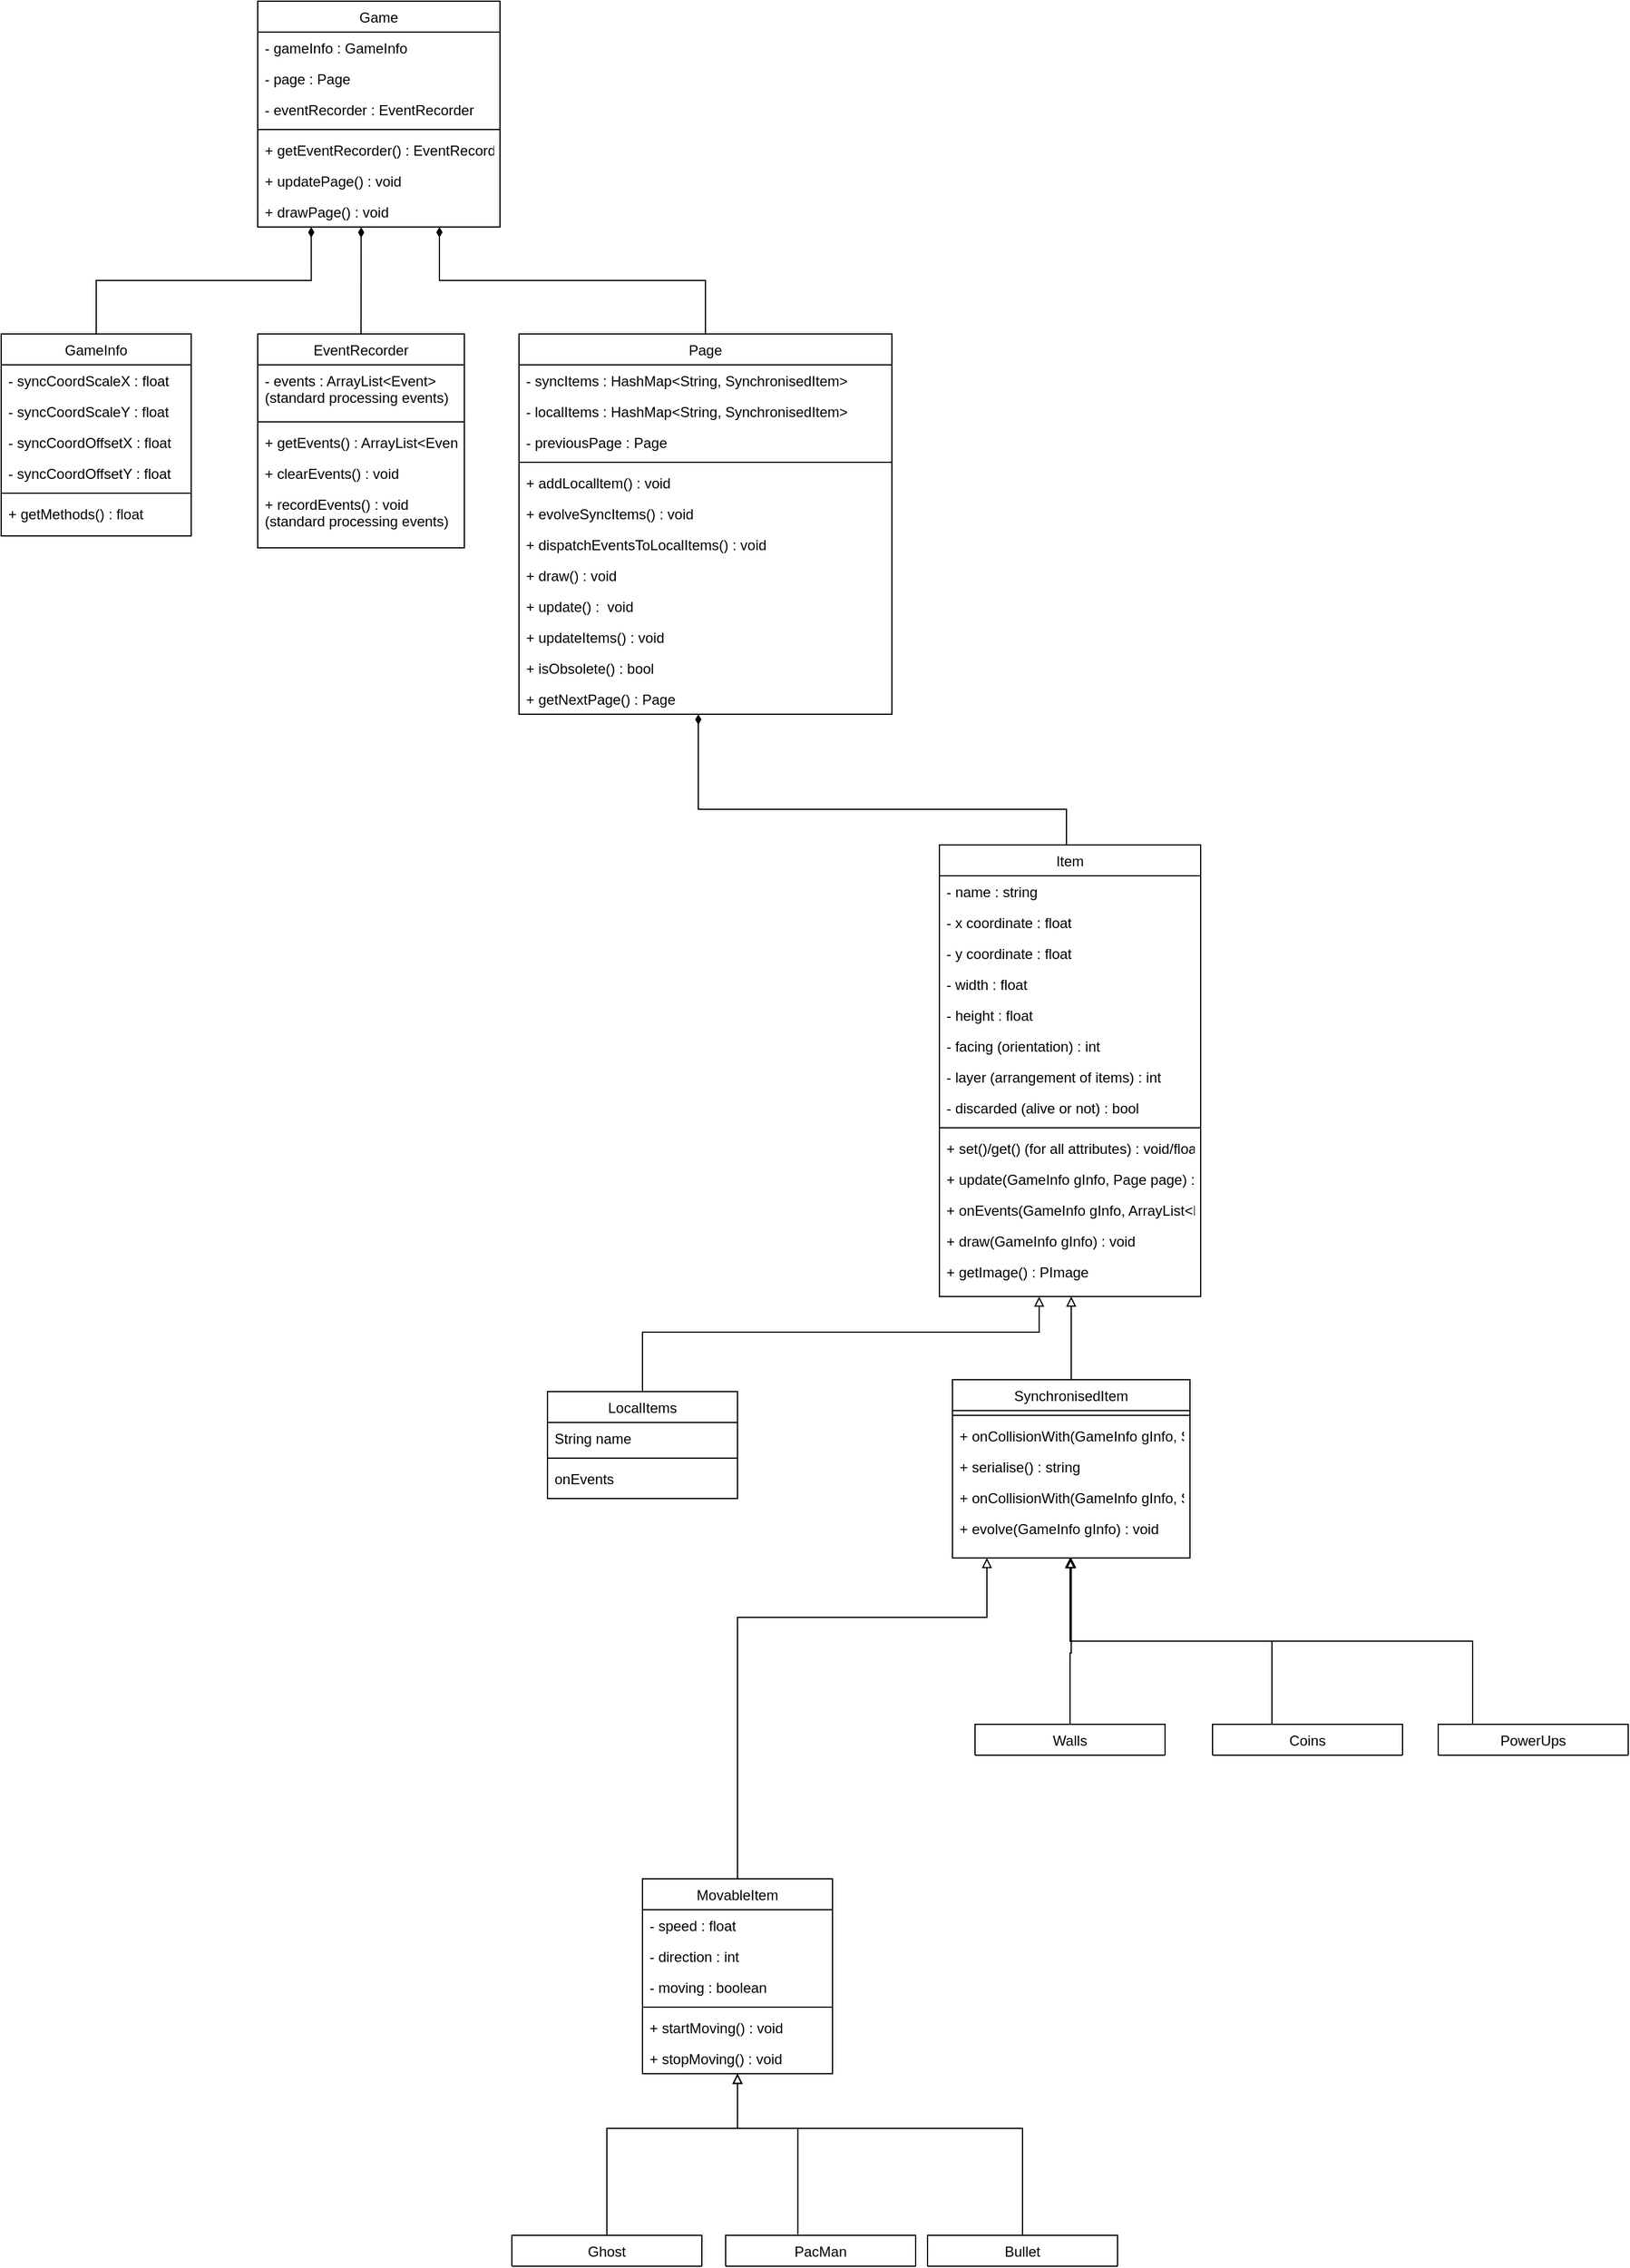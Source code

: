 <mxfile version="24.3.1" type="device">
  <diagram id="C5RBs43oDa-KdzZeNtuy" name="Page-1">
    <mxGraphModel dx="1026" dy="1770" grid="1" gridSize="10" guides="1" tooltips="1" connect="1" arrows="1" fold="1" page="1" pageScale="1" pageWidth="827" pageHeight="1169" math="0" shadow="0">
      <root>
        <mxCell id="WIyWlLk6GJQsqaUBKTNV-0" />
        <mxCell id="WIyWlLk6GJQsqaUBKTNV-1" parent="WIyWlLk6GJQsqaUBKTNV-0" />
        <mxCell id="zkfFHV4jXpPFQw0GAbJ--17" value="Item" style="swimlane;fontStyle=0;align=center;verticalAlign=top;childLayout=stackLayout;horizontal=1;startSize=26;horizontalStack=0;resizeParent=1;resizeLast=0;collapsible=1;marginBottom=0;rounded=0;shadow=0;strokeWidth=1;" parent="WIyWlLk6GJQsqaUBKTNV-1" vertex="1">
          <mxGeometry x="1030" y="60" width="220" height="380" as="geometry">
            <mxRectangle x="550" y="140" width="160" height="26" as="alternateBounds" />
          </mxGeometry>
        </mxCell>
        <mxCell id="zkfFHV4jXpPFQw0GAbJ--18" value="- name : string" style="text;align=left;verticalAlign=top;spacingLeft=4;spacingRight=4;overflow=hidden;rotatable=0;points=[[0,0.5],[1,0.5]];portConstraint=eastwest;" parent="zkfFHV4jXpPFQw0GAbJ--17" vertex="1">
          <mxGeometry y="26" width="220" height="26" as="geometry" />
        </mxCell>
        <mxCell id="zkfFHV4jXpPFQw0GAbJ--19" value="- x coordinate : float " style="text;align=left;verticalAlign=top;spacingLeft=4;spacingRight=4;overflow=hidden;rotatable=0;points=[[0,0.5],[1,0.5]];portConstraint=eastwest;rounded=0;shadow=0;html=0;" parent="zkfFHV4jXpPFQw0GAbJ--17" vertex="1">
          <mxGeometry y="52" width="220" height="26" as="geometry" />
        </mxCell>
        <mxCell id="zkfFHV4jXpPFQw0GAbJ--20" value="- y coordinate : float " style="text;align=left;verticalAlign=top;spacingLeft=4;spacingRight=4;overflow=hidden;rotatable=0;points=[[0,0.5],[1,0.5]];portConstraint=eastwest;rounded=0;shadow=0;html=0;" parent="zkfFHV4jXpPFQw0GAbJ--17" vertex="1">
          <mxGeometry y="78" width="220" height="26" as="geometry" />
        </mxCell>
        <mxCell id="zkfFHV4jXpPFQw0GAbJ--21" value="- width : float " style="text;align=left;verticalAlign=top;spacingLeft=4;spacingRight=4;overflow=hidden;rotatable=0;points=[[0,0.5],[1,0.5]];portConstraint=eastwest;rounded=0;shadow=0;html=0;" parent="zkfFHV4jXpPFQw0GAbJ--17" vertex="1">
          <mxGeometry y="104" width="220" height="26" as="geometry" />
        </mxCell>
        <mxCell id="zkfFHV4jXpPFQw0GAbJ--22" value="- height : float " style="text;align=left;verticalAlign=top;spacingLeft=4;spacingRight=4;overflow=hidden;rotatable=0;points=[[0,0.5],[1,0.5]];portConstraint=eastwest;rounded=0;shadow=0;html=0;" parent="zkfFHV4jXpPFQw0GAbJ--17" vertex="1">
          <mxGeometry y="130" width="220" height="26" as="geometry" />
        </mxCell>
        <mxCell id="zkfFHV4jXpPFQw0GAbJ--24" value="- facing (orientation) : int" style="text;align=left;verticalAlign=top;spacingLeft=4;spacingRight=4;overflow=hidden;rotatable=0;points=[[0,0.5],[1,0.5]];portConstraint=eastwest;" parent="zkfFHV4jXpPFQw0GAbJ--17" vertex="1">
          <mxGeometry y="156" width="220" height="26" as="geometry" />
        </mxCell>
        <mxCell id="zkfFHV4jXpPFQw0GAbJ--25" value="- layer (arrangement of items) : int" style="text;align=left;verticalAlign=top;spacingLeft=4;spacingRight=4;overflow=hidden;rotatable=0;points=[[0,0.5],[1,0.5]];portConstraint=eastwest;" parent="zkfFHV4jXpPFQw0GAbJ--17" vertex="1">
          <mxGeometry y="182" width="220" height="26" as="geometry" />
        </mxCell>
        <mxCell id="ORnu3aRttTeNHFViGqqr-1" value="- discarded (alive or not) : bool" style="text;align=left;verticalAlign=top;spacingLeft=4;spacingRight=4;overflow=hidden;rotatable=0;points=[[0,0.5],[1,0.5]];portConstraint=eastwest;rounded=0;shadow=0;html=0;" parent="zkfFHV4jXpPFQw0GAbJ--17" vertex="1">
          <mxGeometry y="208" width="220" height="26" as="geometry" />
        </mxCell>
        <mxCell id="zkfFHV4jXpPFQw0GAbJ--23" value="" style="line;html=1;strokeWidth=1;align=left;verticalAlign=middle;spacingTop=-1;spacingLeft=3;spacingRight=3;rotatable=0;labelPosition=right;points=[];portConstraint=eastwest;" parent="zkfFHV4jXpPFQw0GAbJ--17" vertex="1">
          <mxGeometry y="234" width="220" height="8" as="geometry" />
        </mxCell>
        <mxCell id="ORnu3aRttTeNHFViGqqr-2" value="+ set()/get() (for all attributes) : void/float" style="text;align=left;verticalAlign=top;spacingLeft=4;spacingRight=4;overflow=hidden;rotatable=0;points=[[0,0.5],[1,0.5]];portConstraint=eastwest;rounded=0;shadow=0;html=0;" parent="zkfFHV4jXpPFQw0GAbJ--17" vertex="1">
          <mxGeometry y="242" width="220" height="26" as="geometry" />
        </mxCell>
        <mxCell id="ORnu3aRttTeNHFViGqqr-3" value="+ update(GameInfo gInfo, Page page) : void&#xa;" style="text;align=left;verticalAlign=top;spacingLeft=4;spacingRight=4;overflow=hidden;rotatable=0;points=[[0,0.5],[1,0.5]];portConstraint=eastwest;rounded=0;shadow=0;html=0;" parent="zkfFHV4jXpPFQw0GAbJ--17" vertex="1">
          <mxGeometry y="268" width="220" height="26" as="geometry" />
        </mxCell>
        <mxCell id="ORnu3aRttTeNHFViGqqr-4" value="+ onEvents(GameInfo gInfo, ArrayList&lt;Event&gt; events) : void" style="text;align=left;verticalAlign=top;spacingLeft=4;spacingRight=4;overflow=hidden;rotatable=0;points=[[0,0.5],[1,0.5]];portConstraint=eastwest;rounded=0;shadow=0;html=0;" parent="zkfFHV4jXpPFQw0GAbJ--17" vertex="1">
          <mxGeometry y="294" width="220" height="26" as="geometry" />
        </mxCell>
        <mxCell id="ORnu3aRttTeNHFViGqqr-5" value="+ draw(GameInfo gInfo) : void" style="text;align=left;verticalAlign=top;spacingLeft=4;spacingRight=4;overflow=hidden;rotatable=0;points=[[0,0.5],[1,0.5]];portConstraint=eastwest;rounded=0;shadow=0;html=0;" parent="zkfFHV4jXpPFQw0GAbJ--17" vertex="1">
          <mxGeometry y="320" width="220" height="26" as="geometry" />
        </mxCell>
        <mxCell id="ORnu3aRttTeNHFViGqqr-34" value="+ getImage() : PImage" style="text;align=left;verticalAlign=top;spacingLeft=4;spacingRight=4;overflow=hidden;rotatable=0;points=[[0,0.5],[1,0.5]];portConstraint=eastwest;rounded=0;shadow=0;html=0;" parent="zkfFHV4jXpPFQw0GAbJ--17" vertex="1">
          <mxGeometry y="346" width="220" height="34" as="geometry" />
        </mxCell>
        <mxCell id="ORnu3aRttTeNHFViGqqr-35" value="LocalItems" style="swimlane;fontStyle=0;align=center;verticalAlign=top;childLayout=stackLayout;horizontal=1;startSize=26;horizontalStack=0;resizeParent=1;resizeLast=0;collapsible=1;marginBottom=0;rounded=0;shadow=0;strokeWidth=1;" parent="WIyWlLk6GJQsqaUBKTNV-1" vertex="1">
          <mxGeometry x="700" y="520" width="160" height="90" as="geometry">
            <mxRectangle x="550" y="140" width="160" height="26" as="alternateBounds" />
          </mxGeometry>
        </mxCell>
        <mxCell id="ORnu3aRttTeNHFViGqqr-36" value="String name" style="text;align=left;verticalAlign=top;spacingLeft=4;spacingRight=4;overflow=hidden;rotatable=0;points=[[0,0.5],[1,0.5]];portConstraint=eastwest;" parent="ORnu3aRttTeNHFViGqqr-35" vertex="1">
          <mxGeometry y="26" width="160" height="26" as="geometry" />
        </mxCell>
        <mxCell id="ORnu3aRttTeNHFViGqqr-44" value="" style="line;html=1;strokeWidth=1;align=left;verticalAlign=middle;spacingTop=-1;spacingLeft=3;spacingRight=3;rotatable=0;labelPosition=right;points=[];portConstraint=eastwest;" parent="ORnu3aRttTeNHFViGqqr-35" vertex="1">
          <mxGeometry y="52" width="160" height="8" as="geometry" />
        </mxCell>
        <mxCell id="ORnu3aRttTeNHFViGqqr-47" value="onEvents" style="text;align=left;verticalAlign=top;spacingLeft=4;spacingRight=4;overflow=hidden;rotatable=0;points=[[0,0.5],[1,0.5]];portConstraint=eastwest;rounded=0;shadow=0;html=0;" parent="ORnu3aRttTeNHFViGqqr-35" vertex="1">
          <mxGeometry y="60" width="160" height="26" as="geometry" />
        </mxCell>
        <mxCell id="ORnu3aRttTeNHFViGqqr-51" value="" style="endArrow=block;html=1;rounded=0;exitX=0.5;exitY=0;exitDx=0;exitDy=0;endFill=0;edgeStyle=elbowEdgeStyle;elbow=vertical;" parent="WIyWlLk6GJQsqaUBKTNV-1" source="ORnu3aRttTeNHFViGqqr-207" edge="1">
          <mxGeometry width="50" height="50" relative="1" as="geometry">
            <mxPoint x="1010" y="481" as="sourcePoint" />
            <mxPoint x="1141" y="440" as="targetPoint" />
            <Array as="points">
              <mxPoint x="1060" y="470" />
            </Array>
          </mxGeometry>
        </mxCell>
        <mxCell id="ORnu3aRttTeNHFViGqqr-59" value="MovableItem" style="swimlane;fontStyle=0;align=center;verticalAlign=top;childLayout=stackLayout;horizontal=1;startSize=26;horizontalStack=0;resizeParent=1;resizeLast=0;collapsible=1;marginBottom=0;rounded=0;shadow=0;strokeWidth=1;" parent="WIyWlLk6GJQsqaUBKTNV-1" vertex="1">
          <mxGeometry x="780" y="930" width="160" height="164" as="geometry">
            <mxRectangle x="550" y="140" width="160" height="26" as="alternateBounds" />
          </mxGeometry>
        </mxCell>
        <mxCell id="ORnu3aRttTeNHFViGqqr-62" value="- speed : float" style="text;align=left;verticalAlign=top;spacingLeft=4;spacingRight=4;overflow=hidden;rotatable=0;points=[[0,0.5],[1,0.5]];portConstraint=eastwest;rounded=0;shadow=0;html=0;" parent="ORnu3aRttTeNHFViGqqr-59" vertex="1">
          <mxGeometry y="26" width="160" height="26" as="geometry" />
        </mxCell>
        <mxCell id="ORnu3aRttTeNHFViGqqr-60" value="- direction : int" style="text;align=left;verticalAlign=top;spacingLeft=4;spacingRight=4;overflow=hidden;rotatable=0;points=[[0,0.5],[1,0.5]];portConstraint=eastwest;" parent="ORnu3aRttTeNHFViGqqr-59" vertex="1">
          <mxGeometry y="52" width="160" height="26" as="geometry" />
        </mxCell>
        <mxCell id="ORnu3aRttTeNHFViGqqr-63" value="- moving : boolean" style="text;align=left;verticalAlign=top;spacingLeft=4;spacingRight=4;overflow=hidden;rotatable=0;points=[[0,0.5],[1,0.5]];portConstraint=eastwest;" parent="ORnu3aRttTeNHFViGqqr-59" vertex="1">
          <mxGeometry y="78" width="160" height="26" as="geometry" />
        </mxCell>
        <mxCell id="ORnu3aRttTeNHFViGqqr-61" value="" style="line;html=1;strokeWidth=1;align=left;verticalAlign=middle;spacingTop=-1;spacingLeft=3;spacingRight=3;rotatable=0;labelPosition=right;points=[];portConstraint=eastwest;" parent="ORnu3aRttTeNHFViGqqr-59" vertex="1">
          <mxGeometry y="104" width="160" height="8" as="geometry" />
        </mxCell>
        <mxCell id="ORnu3aRttTeNHFViGqqr-215" value="+ startMoving() : void" style="text;align=left;verticalAlign=top;spacingLeft=4;spacingRight=4;overflow=hidden;rotatable=0;points=[[0,0.5],[1,0.5]];portConstraint=eastwest;" parent="ORnu3aRttTeNHFViGqqr-59" vertex="1">
          <mxGeometry y="112" width="160" height="26" as="geometry" />
        </mxCell>
        <mxCell id="ORnu3aRttTeNHFViGqqr-216" value="+ stopMoving() : void" style="text;align=left;verticalAlign=top;spacingLeft=4;spacingRight=4;overflow=hidden;rotatable=0;points=[[0,0.5],[1,0.5]];portConstraint=eastwest;" parent="ORnu3aRttTeNHFViGqqr-59" vertex="1">
          <mxGeometry y="138" width="160" height="26" as="geometry" />
        </mxCell>
        <mxCell id="ORnu3aRttTeNHFViGqqr-65" value="" style="endArrow=block;html=1;rounded=0;exitX=0.5;exitY=0;exitDx=0;exitDy=0;endFill=0;edgeStyle=elbowEdgeStyle;elbow=vertical;" parent="WIyWlLk6GJQsqaUBKTNV-1" source="ORnu3aRttTeNHFViGqqr-59" edge="1">
          <mxGeometry width="50" height="50" relative="1" as="geometry">
            <mxPoint x="790" y="530" as="sourcePoint" />
            <mxPoint x="1070" y="660" as="targetPoint" />
            <Array as="points">
              <mxPoint x="990" y="710" />
            </Array>
          </mxGeometry>
        </mxCell>
        <mxCell id="ORnu3aRttTeNHFViGqqr-66" value="Ghost" style="swimlane;fontStyle=0;align=center;verticalAlign=top;childLayout=stackLayout;horizontal=1;startSize=26;horizontalStack=0;resizeParent=1;resizeLast=0;collapsible=1;marginBottom=0;rounded=0;shadow=0;strokeWidth=1;" parent="WIyWlLk6GJQsqaUBKTNV-1" vertex="1" collapsed="1">
          <mxGeometry x="670" y="1230" width="160" height="26" as="geometry">
            <mxRectangle x="670" y="1230" width="160" height="90" as="alternateBounds" />
          </mxGeometry>
        </mxCell>
        <mxCell id="ORnu3aRttTeNHFViGqqr-67" value="  " style="text;align=left;verticalAlign=top;spacingLeft=4;spacingRight=4;overflow=hidden;rotatable=0;points=[[0,0.5],[1,0.5]];portConstraint=eastwest;" parent="ORnu3aRttTeNHFViGqqr-66" vertex="1">
          <mxGeometry y="26" width="160" height="26" as="geometry" />
        </mxCell>
        <mxCell id="ORnu3aRttTeNHFViGqqr-68" value="" style="line;html=1;strokeWidth=1;align=left;verticalAlign=middle;spacingTop=-1;spacingLeft=3;spacingRight=3;rotatable=0;labelPosition=right;points=[];portConstraint=eastwest;" parent="ORnu3aRttTeNHFViGqqr-66" vertex="1">
          <mxGeometry y="52" width="160" height="8" as="geometry" />
        </mxCell>
        <mxCell id="ORnu3aRttTeNHFViGqqr-69" value=" " style="text;align=left;verticalAlign=top;spacingLeft=4;spacingRight=4;overflow=hidden;rotatable=0;points=[[0,0.5],[1,0.5]];portConstraint=eastwest;rounded=0;shadow=0;html=0;" parent="ORnu3aRttTeNHFViGqqr-66" vertex="1">
          <mxGeometry y="60" width="160" height="26" as="geometry" />
        </mxCell>
        <mxCell id="ORnu3aRttTeNHFViGqqr-70" value="PacMan" style="swimlane;fontStyle=0;align=center;verticalAlign=top;childLayout=stackLayout;horizontal=1;startSize=26;horizontalStack=0;resizeParent=1;resizeLast=0;collapsible=1;marginBottom=0;rounded=0;shadow=0;strokeWidth=1;" parent="WIyWlLk6GJQsqaUBKTNV-1" vertex="1" collapsed="1">
          <mxGeometry x="850" y="1230" width="160" height="26" as="geometry">
            <mxRectangle x="850" y="1230" width="160" height="90" as="alternateBounds" />
          </mxGeometry>
        </mxCell>
        <mxCell id="ORnu3aRttTeNHFViGqqr-71" value=" " style="text;align=left;verticalAlign=top;spacingLeft=4;spacingRight=4;overflow=hidden;rotatable=0;points=[[0,0.5],[1,0.5]];portConstraint=eastwest;" parent="ORnu3aRttTeNHFViGqqr-70" vertex="1">
          <mxGeometry y="26" width="160" height="26" as="geometry" />
        </mxCell>
        <mxCell id="ORnu3aRttTeNHFViGqqr-72" value="" style="line;html=1;strokeWidth=1;align=left;verticalAlign=middle;spacingTop=-1;spacingLeft=3;spacingRight=3;rotatable=0;labelPosition=right;points=[];portConstraint=eastwest;" parent="ORnu3aRttTeNHFViGqqr-70" vertex="1">
          <mxGeometry y="52" width="160" height="8" as="geometry" />
        </mxCell>
        <mxCell id="ORnu3aRttTeNHFViGqqr-73" value=" " style="text;align=left;verticalAlign=top;spacingLeft=4;spacingRight=4;overflow=hidden;rotatable=0;points=[[0,0.5],[1,0.5]];portConstraint=eastwest;rounded=0;shadow=0;html=0;" parent="ORnu3aRttTeNHFViGqqr-70" vertex="1">
          <mxGeometry y="60" width="160" height="26" as="geometry" />
        </mxCell>
        <mxCell id="ORnu3aRttTeNHFViGqqr-74" value="Bullet" style="swimlane;fontStyle=0;align=center;verticalAlign=top;childLayout=stackLayout;horizontal=1;startSize=26;horizontalStack=0;resizeParent=1;resizeLast=0;collapsible=1;marginBottom=0;rounded=0;shadow=0;strokeWidth=1;" parent="WIyWlLk6GJQsqaUBKTNV-1" vertex="1" collapsed="1">
          <mxGeometry x="1020" y="1230" width="160" height="26" as="geometry">
            <mxRectangle x="1020" y="1230" width="160" height="90" as="alternateBounds" />
          </mxGeometry>
        </mxCell>
        <mxCell id="ORnu3aRttTeNHFViGqqr-75" value=" " style="text;align=left;verticalAlign=top;spacingLeft=4;spacingRight=4;overflow=hidden;rotatable=0;points=[[0,0.5],[1,0.5]];portConstraint=eastwest;" parent="ORnu3aRttTeNHFViGqqr-74" vertex="1">
          <mxGeometry y="26" width="160" height="26" as="geometry" />
        </mxCell>
        <mxCell id="ORnu3aRttTeNHFViGqqr-76" value="" style="line;html=1;strokeWidth=1;align=left;verticalAlign=middle;spacingTop=-1;spacingLeft=3;spacingRight=3;rotatable=0;labelPosition=right;points=[];portConstraint=eastwest;" parent="ORnu3aRttTeNHFViGqqr-74" vertex="1">
          <mxGeometry y="52" width="160" height="8" as="geometry" />
        </mxCell>
        <mxCell id="ORnu3aRttTeNHFViGqqr-77" value=" " style="text;align=left;verticalAlign=top;spacingLeft=4;spacingRight=4;overflow=hidden;rotatable=0;points=[[0,0.5],[1,0.5]];portConstraint=eastwest;rounded=0;shadow=0;html=0;" parent="ORnu3aRttTeNHFViGqqr-74" vertex="1">
          <mxGeometry y="60" width="160" height="26" as="geometry" />
        </mxCell>
        <mxCell id="ORnu3aRttTeNHFViGqqr-78" value="Walls" style="swimlane;fontStyle=0;align=center;verticalAlign=top;childLayout=stackLayout;horizontal=1;startSize=26;horizontalStack=0;resizeParent=1;resizeLast=0;collapsible=1;marginBottom=0;rounded=0;shadow=0;strokeWidth=1;" parent="WIyWlLk6GJQsqaUBKTNV-1" vertex="1" collapsed="1">
          <mxGeometry x="1060" y="800" width="160" height="26" as="geometry">
            <mxRectangle x="1060" y="800" width="160" height="90" as="alternateBounds" />
          </mxGeometry>
        </mxCell>
        <mxCell id="ORnu3aRttTeNHFViGqqr-79" value=" " style="text;align=left;verticalAlign=top;spacingLeft=4;spacingRight=4;overflow=hidden;rotatable=0;points=[[0,0.5],[1,0.5]];portConstraint=eastwest;" parent="ORnu3aRttTeNHFViGqqr-78" vertex="1">
          <mxGeometry y="26" width="160" height="26" as="geometry" />
        </mxCell>
        <mxCell id="ORnu3aRttTeNHFViGqqr-80" value="" style="line;html=1;strokeWidth=1;align=left;verticalAlign=middle;spacingTop=-1;spacingLeft=3;spacingRight=3;rotatable=0;labelPosition=right;points=[];portConstraint=eastwest;" parent="ORnu3aRttTeNHFViGqqr-78" vertex="1">
          <mxGeometry y="52" width="160" height="8" as="geometry" />
        </mxCell>
        <mxCell id="ORnu3aRttTeNHFViGqqr-81" value=" " style="text;align=left;verticalAlign=top;spacingLeft=4;spacingRight=4;overflow=hidden;rotatable=0;points=[[0,0.5],[1,0.5]];portConstraint=eastwest;rounded=0;shadow=0;html=0;" parent="ORnu3aRttTeNHFViGqqr-78" vertex="1">
          <mxGeometry y="60" width="160" height="26" as="geometry" />
        </mxCell>
        <mxCell id="ORnu3aRttTeNHFViGqqr-82" value="Coins" style="swimlane;fontStyle=0;align=center;verticalAlign=top;childLayout=stackLayout;horizontal=1;startSize=26;horizontalStack=0;resizeParent=1;resizeLast=0;collapsible=1;marginBottom=0;rounded=0;shadow=0;strokeWidth=1;" parent="WIyWlLk6GJQsqaUBKTNV-1" vertex="1" collapsed="1">
          <mxGeometry x="1260" y="800" width="160" height="26" as="geometry">
            <mxRectangle x="1260" y="800" width="160" height="90" as="alternateBounds" />
          </mxGeometry>
        </mxCell>
        <mxCell id="ORnu3aRttTeNHFViGqqr-83" value=" " style="text;align=left;verticalAlign=top;spacingLeft=4;spacingRight=4;overflow=hidden;rotatable=0;points=[[0,0.5],[1,0.5]];portConstraint=eastwest;" parent="ORnu3aRttTeNHFViGqqr-82" vertex="1">
          <mxGeometry y="26" width="160" height="26" as="geometry" />
        </mxCell>
        <mxCell id="ORnu3aRttTeNHFViGqqr-84" value="" style="line;html=1;strokeWidth=1;align=left;verticalAlign=middle;spacingTop=-1;spacingLeft=3;spacingRight=3;rotatable=0;labelPosition=right;points=[];portConstraint=eastwest;" parent="ORnu3aRttTeNHFViGqqr-82" vertex="1">
          <mxGeometry y="52" width="160" height="8" as="geometry" />
        </mxCell>
        <mxCell id="ORnu3aRttTeNHFViGqqr-85" value=" " style="text;align=left;verticalAlign=top;spacingLeft=4;spacingRight=4;overflow=hidden;rotatable=0;points=[[0,0.5],[1,0.5]];portConstraint=eastwest;rounded=0;shadow=0;html=0;" parent="ORnu3aRttTeNHFViGqqr-82" vertex="1">
          <mxGeometry y="60" width="160" height="26" as="geometry" />
        </mxCell>
        <mxCell id="ORnu3aRttTeNHFViGqqr-86" value="PowerUps" style="swimlane;fontStyle=0;align=center;verticalAlign=top;childLayout=stackLayout;horizontal=1;startSize=26;horizontalStack=0;resizeParent=1;resizeLast=0;collapsible=1;marginBottom=0;rounded=0;shadow=0;strokeWidth=1;" parent="WIyWlLk6GJQsqaUBKTNV-1" vertex="1" collapsed="1">
          <mxGeometry x="1450" y="800" width="160" height="26" as="geometry">
            <mxRectangle x="1450" y="800" width="160" height="90" as="alternateBounds" />
          </mxGeometry>
        </mxCell>
        <mxCell id="ORnu3aRttTeNHFViGqqr-87" value=" " style="text;align=left;verticalAlign=top;spacingLeft=4;spacingRight=4;overflow=hidden;rotatable=0;points=[[0,0.5],[1,0.5]];portConstraint=eastwest;" parent="ORnu3aRttTeNHFViGqqr-86" vertex="1">
          <mxGeometry y="26" width="160" height="26" as="geometry" />
        </mxCell>
        <mxCell id="ORnu3aRttTeNHFViGqqr-88" value="" style="line;html=1;strokeWidth=1;align=left;verticalAlign=middle;spacingTop=-1;spacingLeft=3;spacingRight=3;rotatable=0;labelPosition=right;points=[];portConstraint=eastwest;" parent="ORnu3aRttTeNHFViGqqr-86" vertex="1">
          <mxGeometry y="52" width="160" height="8" as="geometry" />
        </mxCell>
        <mxCell id="ORnu3aRttTeNHFViGqqr-89" value=" " style="text;align=left;verticalAlign=top;spacingLeft=4;spacingRight=4;overflow=hidden;rotatable=0;points=[[0,0.5],[1,0.5]];portConstraint=eastwest;rounded=0;shadow=0;html=0;" parent="ORnu3aRttTeNHFViGqqr-86" vertex="1">
          <mxGeometry y="60" width="160" height="26" as="geometry" />
        </mxCell>
        <mxCell id="ORnu3aRttTeNHFViGqqr-93" value="" style="endArrow=block;html=1;rounded=0;exitX=0.5;exitY=0;exitDx=0;exitDy=0;endFill=0;entryX=0.5;entryY=1;entryDx=0;entryDy=0;edgeStyle=elbowEdgeStyle;elbow=vertical;" parent="WIyWlLk6GJQsqaUBKTNV-1" source="ORnu3aRttTeNHFViGqqr-66" target="ORnu3aRttTeNHFViGqqr-59" edge="1">
          <mxGeometry width="50" height="50" relative="1" as="geometry">
            <mxPoint x="870" y="980" as="sourcePoint" />
            <mxPoint x="1010" y="919" as="targetPoint" />
            <Array as="points">
              <mxPoint x="810" y="1140" />
            </Array>
          </mxGeometry>
        </mxCell>
        <mxCell id="ORnu3aRttTeNHFViGqqr-94" value="" style="endArrow=block;html=1;rounded=0;exitX=0.5;exitY=0;exitDx=0;exitDy=0;endFill=0;edgeStyle=elbowEdgeStyle;elbow=vertical;entryX=0.62;entryY=1.031;entryDx=0;entryDy=0;entryPerimeter=0;" parent="WIyWlLk6GJQsqaUBKTNV-1" edge="1">
          <mxGeometry width="50" height="50" relative="1" as="geometry">
            <mxPoint x="910.8" y="1229.19" as="sourcePoint" />
            <mxPoint x="860" y="1093.996" as="targetPoint" />
            <Array as="points">
              <mxPoint x="890" y="1140" />
            </Array>
          </mxGeometry>
        </mxCell>
        <mxCell id="ORnu3aRttTeNHFViGqqr-95" value="" style="endArrow=block;html=1;rounded=0;exitX=0.5;exitY=0;exitDx=0;exitDy=0;endFill=0;edgeStyle=elbowEdgeStyle;elbow=vertical;entryX=0.5;entryY=1;entryDx=0;entryDy=0;" parent="WIyWlLk6GJQsqaUBKTNV-1" source="ORnu3aRttTeNHFViGqqr-74" target="ORnu3aRttTeNHFViGqqr-59" edge="1">
          <mxGeometry width="50" height="50" relative="1" as="geometry">
            <mxPoint x="940" y="1170" as="sourcePoint" />
            <mxPoint x="870" y="1110" as="targetPoint" />
            <Array as="points">
              <mxPoint x="980" y="1140" />
            </Array>
          </mxGeometry>
        </mxCell>
        <mxCell id="ORnu3aRttTeNHFViGqqr-111" value="GameInfo" style="swimlane;fontStyle=0;align=center;verticalAlign=top;childLayout=stackLayout;horizontal=1;startSize=26;horizontalStack=0;resizeParent=1;resizeLast=0;collapsible=1;marginBottom=0;rounded=0;shadow=0;strokeWidth=1;" parent="WIyWlLk6GJQsqaUBKTNV-1" vertex="1">
          <mxGeometry x="240" y="-370" width="160" height="170" as="geometry">
            <mxRectangle x="550" y="140" width="160" height="26" as="alternateBounds" />
          </mxGeometry>
        </mxCell>
        <mxCell id="ORnu3aRttTeNHFViGqqr-112" value="- syncCoordScaleX : float" style="text;align=left;verticalAlign=top;spacingLeft=4;spacingRight=4;overflow=hidden;rotatable=0;points=[[0,0.5],[1,0.5]];portConstraint=eastwest;" parent="ORnu3aRttTeNHFViGqqr-111" vertex="1">
          <mxGeometry y="26" width="160" height="26" as="geometry" />
        </mxCell>
        <mxCell id="ORnu3aRttTeNHFViGqqr-159" value="- syncCoordScaleY : float" style="text;align=left;verticalAlign=top;spacingLeft=4;spacingRight=4;overflow=hidden;rotatable=0;points=[[0,0.5],[1,0.5]];portConstraint=eastwest;" parent="ORnu3aRttTeNHFViGqqr-111" vertex="1">
          <mxGeometry y="52" width="160" height="26" as="geometry" />
        </mxCell>
        <mxCell id="ORnu3aRttTeNHFViGqqr-114" value="- syncCoordOffsetX : float" style="text;align=left;verticalAlign=top;spacingLeft=4;spacingRight=4;overflow=hidden;rotatable=0;points=[[0,0.5],[1,0.5]];portConstraint=eastwest;rounded=0;shadow=0;html=0;" parent="ORnu3aRttTeNHFViGqqr-111" vertex="1">
          <mxGeometry y="78" width="160" height="26" as="geometry" />
        </mxCell>
        <mxCell id="ORnu3aRttTeNHFViGqqr-160" value="- syncCoordOffsetY : float" style="text;align=left;verticalAlign=top;spacingLeft=4;spacingRight=4;overflow=hidden;rotatable=0;points=[[0,0.5],[1,0.5]];portConstraint=eastwest;" parent="ORnu3aRttTeNHFViGqqr-111" vertex="1">
          <mxGeometry y="104" width="160" height="26" as="geometry" />
        </mxCell>
        <mxCell id="ORnu3aRttTeNHFViGqqr-113" value="" style="line;html=1;strokeWidth=1;align=left;verticalAlign=middle;spacingTop=-1;spacingLeft=3;spacingRight=3;rotatable=0;labelPosition=right;points=[];portConstraint=eastwest;" parent="ORnu3aRttTeNHFViGqqr-111" vertex="1">
          <mxGeometry y="130" width="160" height="8" as="geometry" />
        </mxCell>
        <mxCell id="ORnu3aRttTeNHFViGqqr-188" value="+ getMethods() : float" style="text;align=left;verticalAlign=top;spacingLeft=4;spacingRight=4;overflow=hidden;rotatable=0;points=[[0,0.5],[1,0.5]];portConstraint=eastwest;" parent="ORnu3aRttTeNHFViGqqr-111" vertex="1">
          <mxGeometry y="138" width="160" height="26" as="geometry" />
        </mxCell>
        <mxCell id="ORnu3aRttTeNHFViGqqr-115" value="EventRecorder" style="swimlane;fontStyle=0;align=center;verticalAlign=top;childLayout=stackLayout;horizontal=1;startSize=26;horizontalStack=0;resizeParent=1;resizeLast=0;collapsible=1;marginBottom=0;rounded=0;shadow=0;strokeWidth=1;" parent="WIyWlLk6GJQsqaUBKTNV-1" vertex="1">
          <mxGeometry x="456" y="-370" width="174" height="180" as="geometry">
            <mxRectangle x="550" y="140" width="160" height="26" as="alternateBounds" />
          </mxGeometry>
        </mxCell>
        <mxCell id="ORnu3aRttTeNHFViGqqr-116" value="- events : ArrayList&lt;Event&gt;&#xa;(standard processing events)" style="text;align=left;verticalAlign=top;spacingLeft=4;spacingRight=4;overflow=hidden;rotatable=0;points=[[0,0.5],[1,0.5]];portConstraint=eastwest;" parent="ORnu3aRttTeNHFViGqqr-115" vertex="1">
          <mxGeometry y="26" width="174" height="44" as="geometry" />
        </mxCell>
        <mxCell id="ORnu3aRttTeNHFViGqqr-117" value="" style="line;html=1;strokeWidth=1;align=left;verticalAlign=middle;spacingTop=-1;spacingLeft=3;spacingRight=3;rotatable=0;labelPosition=right;points=[];portConstraint=eastwest;" parent="ORnu3aRttTeNHFViGqqr-115" vertex="1">
          <mxGeometry y="70" width="174" height="8" as="geometry" />
        </mxCell>
        <mxCell id="ORnu3aRttTeNHFViGqqr-118" value="+ getEvents() : ArrayList&lt;Event&gt;" style="text;align=left;verticalAlign=top;spacingLeft=4;spacingRight=4;overflow=hidden;rotatable=0;points=[[0,0.5],[1,0.5]];portConstraint=eastwest;rounded=0;shadow=0;html=0;" parent="ORnu3aRttTeNHFViGqqr-115" vertex="1">
          <mxGeometry y="78" width="174" height="26" as="geometry" />
        </mxCell>
        <mxCell id="ORnu3aRttTeNHFViGqqr-158" value="+ clearEvents() : void" style="text;align=left;verticalAlign=top;spacingLeft=4;spacingRight=4;overflow=hidden;rotatable=0;points=[[0,0.5],[1,0.5]];portConstraint=eastwest;rounded=0;shadow=0;html=0;" parent="ORnu3aRttTeNHFViGqqr-115" vertex="1">
          <mxGeometry y="104" width="174" height="26" as="geometry" />
        </mxCell>
        <mxCell id="ORnu3aRttTeNHFViGqqr-190" value="+ recordEvents() : void&#xa;(standard processing events)" style="text;align=left;verticalAlign=top;spacingLeft=4;spacingRight=4;overflow=hidden;rotatable=0;points=[[0,0.5],[1,0.5]];portConstraint=eastwest;rounded=0;shadow=0;html=0;" parent="ORnu3aRttTeNHFViGqqr-115" vertex="1">
          <mxGeometry y="130" width="174" height="40" as="geometry" />
        </mxCell>
        <mxCell id="ORnu3aRttTeNHFViGqqr-119" value="Page" style="swimlane;fontStyle=0;align=center;verticalAlign=top;childLayout=stackLayout;horizontal=1;startSize=26;horizontalStack=0;resizeParent=1;resizeLast=0;collapsible=1;marginBottom=0;rounded=0;shadow=0;strokeWidth=1;" parent="WIyWlLk6GJQsqaUBKTNV-1" vertex="1">
          <mxGeometry x="676" y="-370" width="314" height="320" as="geometry">
            <mxRectangle x="550" y="140" width="160" height="26" as="alternateBounds" />
          </mxGeometry>
        </mxCell>
        <mxCell id="ORnu3aRttTeNHFViGqqr-120" value="- syncItems : HashMap&lt;String, SynchronisedItem&gt;" style="text;align=left;verticalAlign=top;spacingLeft=4;spacingRight=4;overflow=hidden;rotatable=0;points=[[0,0.5],[1,0.5]];portConstraint=eastwest;" parent="ORnu3aRttTeNHFViGqqr-119" vertex="1">
          <mxGeometry y="26" width="314" height="26" as="geometry" />
        </mxCell>
        <mxCell id="ORnu3aRttTeNHFViGqqr-122" value="- localItems : HashMap&lt;String, SynchronisedItem&gt;" style="text;align=left;verticalAlign=top;spacingLeft=4;spacingRight=4;overflow=hidden;rotatable=0;points=[[0,0.5],[1,0.5]];portConstraint=eastwest;rounded=0;shadow=0;html=0;" parent="ORnu3aRttTeNHFViGqqr-119" vertex="1">
          <mxGeometry y="52" width="314" height="26" as="geometry" />
        </mxCell>
        <mxCell id="ORnu3aRttTeNHFViGqqr-132" value="- previousPage : Page" style="text;align=left;verticalAlign=top;spacingLeft=4;spacingRight=4;overflow=hidden;rotatable=0;points=[[0,0.5],[1,0.5]];portConstraint=eastwest;rounded=0;shadow=0;html=0;" parent="ORnu3aRttTeNHFViGqqr-119" vertex="1">
          <mxGeometry y="78" width="314" height="26" as="geometry" />
        </mxCell>
        <mxCell id="ORnu3aRttTeNHFViGqqr-121" value="" style="line;html=1;strokeWidth=1;align=left;verticalAlign=middle;spacingTop=-1;spacingLeft=3;spacingRight=3;rotatable=0;labelPosition=right;points=[];portConstraint=eastwest;" parent="ORnu3aRttTeNHFViGqqr-119" vertex="1">
          <mxGeometry y="104" width="314" height="8" as="geometry" />
        </mxCell>
        <mxCell id="ORnu3aRttTeNHFViGqqr-131" value="+ addLocalltem() : void" style="text;align=left;verticalAlign=top;spacingLeft=4;spacingRight=4;overflow=hidden;rotatable=0;points=[[0,0.5],[1,0.5]];portConstraint=eastwest;rounded=0;shadow=0;html=0;" parent="ORnu3aRttTeNHFViGqqr-119" vertex="1">
          <mxGeometry y="112" width="314" height="26" as="geometry" />
        </mxCell>
        <mxCell id="ORnu3aRttTeNHFViGqqr-133" value="+ evolveSyncItems() : void" style="text;align=left;verticalAlign=top;spacingLeft=4;spacingRight=4;overflow=hidden;rotatable=0;points=[[0,0.5],[1,0.5]];portConstraint=eastwest;rounded=0;shadow=0;html=0;" parent="ORnu3aRttTeNHFViGqqr-119" vertex="1">
          <mxGeometry y="138" width="314" height="26" as="geometry" />
        </mxCell>
        <mxCell id="ORnu3aRttTeNHFViGqqr-134" value="+ dispatchEventsToLocalItems() : void" style="text;align=left;verticalAlign=top;spacingLeft=4;spacingRight=4;overflow=hidden;rotatable=0;points=[[0,0.5],[1,0.5]];portConstraint=eastwest;rounded=0;shadow=0;html=0;" parent="ORnu3aRttTeNHFViGqqr-119" vertex="1">
          <mxGeometry y="164" width="314" height="26" as="geometry" />
        </mxCell>
        <mxCell id="ORnu3aRttTeNHFViGqqr-135" value="+ draw() : void" style="text;align=left;verticalAlign=top;spacingLeft=4;spacingRight=4;overflow=hidden;rotatable=0;points=[[0,0.5],[1,0.5]];portConstraint=eastwest;rounded=0;shadow=0;html=0;" parent="ORnu3aRttTeNHFViGqqr-119" vertex="1">
          <mxGeometry y="190" width="314" height="26" as="geometry" />
        </mxCell>
        <mxCell id="ORnu3aRttTeNHFViGqqr-136" value="+ update() :  void" style="text;align=left;verticalAlign=top;spacingLeft=4;spacingRight=4;overflow=hidden;rotatable=0;points=[[0,0.5],[1,0.5]];portConstraint=eastwest;rounded=0;shadow=0;html=0;" parent="ORnu3aRttTeNHFViGqqr-119" vertex="1">
          <mxGeometry y="216" width="314" height="26" as="geometry" />
        </mxCell>
        <mxCell id="ORnu3aRttTeNHFViGqqr-192" value="+ updateItems() : void" style="text;align=left;verticalAlign=top;spacingLeft=4;spacingRight=4;overflow=hidden;rotatable=0;points=[[0,0.5],[1,0.5]];portConstraint=eastwest;rounded=0;shadow=0;html=0;" parent="ORnu3aRttTeNHFViGqqr-119" vertex="1">
          <mxGeometry y="242" width="314" height="26" as="geometry" />
        </mxCell>
        <mxCell id="ORnu3aRttTeNHFViGqqr-193" value="+ isObsolete() : bool" style="text;align=left;verticalAlign=top;spacingLeft=4;spacingRight=4;overflow=hidden;rotatable=0;points=[[0,0.5],[1,0.5]];portConstraint=eastwest;rounded=0;shadow=0;html=0;" parent="ORnu3aRttTeNHFViGqqr-119" vertex="1">
          <mxGeometry y="268" width="314" height="26" as="geometry" />
        </mxCell>
        <mxCell id="ORnu3aRttTeNHFViGqqr-206" value="+ getNextPage() : Page" style="text;align=left;verticalAlign=top;spacingLeft=4;spacingRight=4;overflow=hidden;rotatable=0;points=[[0,0.5],[1,0.5]];portConstraint=eastwest;rounded=0;shadow=0;html=0;" parent="ORnu3aRttTeNHFViGqqr-119" vertex="1">
          <mxGeometry y="294" width="314" height="26" as="geometry" />
        </mxCell>
        <mxCell id="ORnu3aRttTeNHFViGqqr-123" value="Game" style="swimlane;fontStyle=0;align=center;verticalAlign=top;childLayout=stackLayout;horizontal=1;startSize=26;horizontalStack=0;resizeParent=1;resizeLast=0;collapsible=1;marginBottom=0;rounded=0;shadow=0;strokeWidth=1;" parent="WIyWlLk6GJQsqaUBKTNV-1" vertex="1">
          <mxGeometry x="456" y="-650" width="204" height="190" as="geometry">
            <mxRectangle x="550" y="140" width="160" height="26" as="alternateBounds" />
          </mxGeometry>
        </mxCell>
        <mxCell id="ORnu3aRttTeNHFViGqqr-124" value="- gameInfo : GameInfo " style="text;align=left;verticalAlign=top;spacingLeft=4;spacingRight=4;overflow=hidden;rotatable=0;points=[[0,0.5],[1,0.5]];portConstraint=eastwest;" parent="ORnu3aRttTeNHFViGqqr-123" vertex="1">
          <mxGeometry y="26" width="204" height="26" as="geometry" />
        </mxCell>
        <mxCell id="ORnu3aRttTeNHFViGqqr-126" value="- page : Page" style="text;align=left;verticalAlign=top;spacingLeft=4;spacingRight=4;overflow=hidden;rotatable=0;points=[[0,0.5],[1,0.5]];portConstraint=eastwest;rounded=0;shadow=0;html=0;" parent="ORnu3aRttTeNHFViGqqr-123" vertex="1">
          <mxGeometry y="52" width="204" height="26" as="geometry" />
        </mxCell>
        <mxCell id="ORnu3aRttTeNHFViGqqr-177" value="- eventRecorder : EventRecorder" style="text;align=left;verticalAlign=top;spacingLeft=4;spacingRight=4;overflow=hidden;rotatable=0;points=[[0,0.5],[1,0.5]];portConstraint=eastwest;" parent="ORnu3aRttTeNHFViGqqr-123" vertex="1">
          <mxGeometry y="78" width="204" height="26" as="geometry" />
        </mxCell>
        <mxCell id="ORnu3aRttTeNHFViGqqr-125" value="" style="line;html=1;strokeWidth=1;align=left;verticalAlign=middle;spacingTop=-1;spacingLeft=3;spacingRight=3;rotatable=0;labelPosition=right;points=[];portConstraint=eastwest;" parent="ORnu3aRttTeNHFViGqqr-123" vertex="1">
          <mxGeometry y="104" width="204" height="8" as="geometry" />
        </mxCell>
        <mxCell id="ORnu3aRttTeNHFViGqqr-178" value="+ getEventRecorder() : EventRecorder" style="text;align=left;verticalAlign=top;spacingLeft=4;spacingRight=4;overflow=hidden;rotatable=0;points=[[0,0.5],[1,0.5]];portConstraint=eastwest;" parent="ORnu3aRttTeNHFViGqqr-123" vertex="1">
          <mxGeometry y="112" width="204" height="26" as="geometry" />
        </mxCell>
        <mxCell id="ORnu3aRttTeNHFViGqqr-179" value="+ updatePage() : void" style="text;align=left;verticalAlign=top;spacingLeft=4;spacingRight=4;overflow=hidden;rotatable=0;points=[[0,0.5],[1,0.5]];portConstraint=eastwest;" parent="ORnu3aRttTeNHFViGqqr-123" vertex="1">
          <mxGeometry y="138" width="204" height="26" as="geometry" />
        </mxCell>
        <mxCell id="ORnu3aRttTeNHFViGqqr-180" value="+ drawPage() : void" style="text;align=left;verticalAlign=top;spacingLeft=4;spacingRight=4;overflow=hidden;rotatable=0;points=[[0,0.5],[1,0.5]];portConstraint=eastwest;" parent="ORnu3aRttTeNHFViGqqr-123" vertex="1">
          <mxGeometry y="164" width="204" height="26" as="geometry" />
        </mxCell>
        <mxCell id="ORnu3aRttTeNHFViGqqr-129" value="" style="endArrow=diamondThin;html=1;rounded=0;endFill=1;exitX=0.5;exitY=0;exitDx=0;exitDy=0;edgeStyle=orthogonalEdgeStyle;entryX=0.221;entryY=1;entryDx=0;entryDy=0;entryPerimeter=0;" parent="WIyWlLk6GJQsqaUBKTNV-1" source="ORnu3aRttTeNHFViGqqr-111" target="ORnu3aRttTeNHFViGqqr-180" edge="1">
          <mxGeometry width="50" height="50" relative="1" as="geometry">
            <mxPoint x="766" y="-360" as="sourcePoint" />
            <mxPoint x="500" y="-440" as="targetPoint" />
          </mxGeometry>
        </mxCell>
        <mxCell id="ORnu3aRttTeNHFViGqqr-163" value="" style="endArrow=diamondThin;html=1;rounded=0;endFill=1;exitX=0.5;exitY=0;exitDx=0;exitDy=0;entryX=0.427;entryY=1.005;entryDx=0;entryDy=0;entryPerimeter=0;" parent="WIyWlLk6GJQsqaUBKTNV-1" source="ORnu3aRttTeNHFViGqqr-115" target="ORnu3aRttTeNHFViGqqr-180" edge="1">
          <mxGeometry width="50" height="50" relative="1" as="geometry">
            <mxPoint x="546.5" y="-360" as="sourcePoint" />
            <mxPoint x="560" y="-430" as="targetPoint" />
          </mxGeometry>
        </mxCell>
        <mxCell id="ORnu3aRttTeNHFViGqqr-165" value="" style="endArrow=diamondThin;html=1;rounded=0;endFill=1;exitX=0.5;exitY=0;exitDx=0;exitDy=0;edgeStyle=orthogonalEdgeStyle;entryX=0.75;entryY=1;entryDx=0;entryDy=0;" parent="WIyWlLk6GJQsqaUBKTNV-1" source="ORnu3aRttTeNHFViGqqr-119" target="ORnu3aRttTeNHFViGqqr-123" edge="1">
          <mxGeometry width="50" height="50" relative="1" as="geometry">
            <mxPoint x="546" y="-360" as="sourcePoint" />
            <mxPoint x="546" y="-430" as="targetPoint" />
          </mxGeometry>
        </mxCell>
        <mxCell id="ORnu3aRttTeNHFViGqqr-166" value="" style="endArrow=diamondThin;html=1;rounded=0;endFill=1;exitX=0.5;exitY=0;exitDx=0;exitDy=0;edgeStyle=orthogonalEdgeStyle;" parent="WIyWlLk6GJQsqaUBKTNV-1" edge="1">
          <mxGeometry width="50" height="50" relative="1" as="geometry">
            <mxPoint x="1137" y="60" as="sourcePoint" />
            <mxPoint x="827" y="-50" as="targetPoint" />
            <Array as="points">
              <mxPoint x="1107" y="30" />
              <mxPoint x="827" y="30" />
              <mxPoint x="827" y="-45" />
            </Array>
          </mxGeometry>
        </mxCell>
        <mxCell id="ORnu3aRttTeNHFViGqqr-167" value="" style="endArrow=block;html=1;rounded=0;endFill=0;edgeStyle=elbowEdgeStyle;elbow=vertical;" parent="WIyWlLk6GJQsqaUBKTNV-1" source="ORnu3aRttTeNHFViGqqr-35" edge="1">
          <mxGeometry width="50" height="50" relative="1" as="geometry">
            <mxPoint x="1010" y="520" as="sourcePoint" />
            <mxPoint x="1114" y="440" as="targetPoint" />
            <Array as="points">
              <mxPoint x="1060" y="470" />
            </Array>
          </mxGeometry>
        </mxCell>
        <mxCell id="ORnu3aRttTeNHFViGqqr-168" value="" style="endArrow=block;html=1;rounded=0;endFill=0;edgeStyle=elbowEdgeStyle;elbow=vertical;exitX=0.5;exitY=0;exitDx=0;exitDy=0;entryX=0.5;entryY=1;entryDx=0;entryDy=0;" parent="WIyWlLk6GJQsqaUBKTNV-1" source="ORnu3aRttTeNHFViGqqr-78" target="ORnu3aRttTeNHFViGqqr-207" edge="1">
          <mxGeometry width="50" height="50" relative="1" as="geometry">
            <mxPoint x="1194.06" y="700" as="sourcePoint" />
            <mxPoint x="1050" y="670" as="targetPoint" />
            <Array as="points">
              <mxPoint x="1110" y="740" />
            </Array>
          </mxGeometry>
        </mxCell>
        <mxCell id="ORnu3aRttTeNHFViGqqr-169" value="" style="endArrow=block;html=1;rounded=0;endFill=0;edgeStyle=elbowEdgeStyle;elbow=vertical;entryX=0.75;entryY=1;entryDx=0;entryDy=0;exitX=0.5;exitY=0;exitDx=0;exitDy=0;" parent="WIyWlLk6GJQsqaUBKTNV-1" edge="1">
          <mxGeometry width="50" height="50" relative="1" as="geometry">
            <mxPoint x="1479" y="800" as="sourcePoint" />
            <mxPoint x="1140" y="660" as="targetPoint" />
            <Array as="points">
              <mxPoint x="1310" y="730" />
            </Array>
          </mxGeometry>
        </mxCell>
        <mxCell id="ORnu3aRttTeNHFViGqqr-170" value="" style="endArrow=block;html=1;rounded=0;endFill=0;edgeStyle=elbowEdgeStyle;elbow=vertical;exitX=0.5;exitY=0;exitDx=0;exitDy=0;" parent="WIyWlLk6GJQsqaUBKTNV-1" edge="1">
          <mxGeometry width="50" height="50" relative="1" as="geometry">
            <mxPoint x="1310" y="800" as="sourcePoint" />
            <mxPoint x="1140" y="660" as="targetPoint" />
            <Array as="points" />
          </mxGeometry>
        </mxCell>
        <mxCell id="ORnu3aRttTeNHFViGqqr-207" value="SynchronisedItem" style="swimlane;fontStyle=0;align=center;verticalAlign=top;childLayout=stackLayout;horizontal=1;startSize=26;horizontalStack=0;resizeParent=1;resizeLast=0;collapsible=1;marginBottom=0;rounded=0;shadow=0;strokeWidth=1;" parent="WIyWlLk6GJQsqaUBKTNV-1" vertex="1">
          <mxGeometry x="1041" y="510" width="200" height="150" as="geometry">
            <mxRectangle x="550" y="140" width="160" height="26" as="alternateBounds" />
          </mxGeometry>
        </mxCell>
        <mxCell id="ORnu3aRttTeNHFViGqqr-209" value="" style="line;html=1;strokeWidth=1;align=left;verticalAlign=middle;spacingTop=-1;spacingLeft=3;spacingRight=3;rotatable=0;labelPosition=right;points=[];portConstraint=eastwest;" parent="ORnu3aRttTeNHFViGqqr-207" vertex="1">
          <mxGeometry y="26" width="200" height="8" as="geometry" />
        </mxCell>
        <mxCell id="ORnu3aRttTeNHFViGqqr-212" value="+ onCollisionWith(GameInfo gInfo, SynchronizedItem item) : void" style="text;align=left;verticalAlign=top;spacingLeft=4;spacingRight=4;overflow=hidden;rotatable=0;points=[[0,0.5],[1,0.5]];portConstraint=eastwest;rounded=0;shadow=0;html=0;" parent="ORnu3aRttTeNHFViGqqr-207" vertex="1">
          <mxGeometry y="34" width="200" height="26" as="geometry" />
        </mxCell>
        <mxCell id="ORnu3aRttTeNHFViGqqr-211" value="+ serialise() : string" style="text;align=left;verticalAlign=top;spacingLeft=4;spacingRight=4;overflow=hidden;rotatable=0;points=[[0,0.5],[1,0.5]];portConstraint=eastwest;" parent="ORnu3aRttTeNHFViGqqr-207" vertex="1">
          <mxGeometry y="60" width="200" height="26" as="geometry" />
        </mxCell>
        <mxCell id="ORnu3aRttTeNHFViGqqr-210" value="+ onCollisionWith(GameInfo gInfo, SynchronizedItem item) : void" style="text;align=left;verticalAlign=top;spacingLeft=4;spacingRight=4;overflow=hidden;rotatable=0;points=[[0,0.5],[1,0.5]];portConstraint=eastwest;rounded=0;shadow=0;html=0;" parent="ORnu3aRttTeNHFViGqqr-207" vertex="1">
          <mxGeometry y="86" width="200" height="26" as="geometry" />
        </mxCell>
        <mxCell id="ORnu3aRttTeNHFViGqqr-208" value="+ evolve(GameInfo gInfo) : void" style="text;align=left;verticalAlign=top;spacingLeft=4;spacingRight=4;overflow=hidden;rotatable=0;points=[[0,0.5],[1,0.5]];portConstraint=eastwest;" parent="ORnu3aRttTeNHFViGqqr-207" vertex="1">
          <mxGeometry y="112" width="200" height="26" as="geometry" />
        </mxCell>
      </root>
    </mxGraphModel>
  </diagram>
</mxfile>
